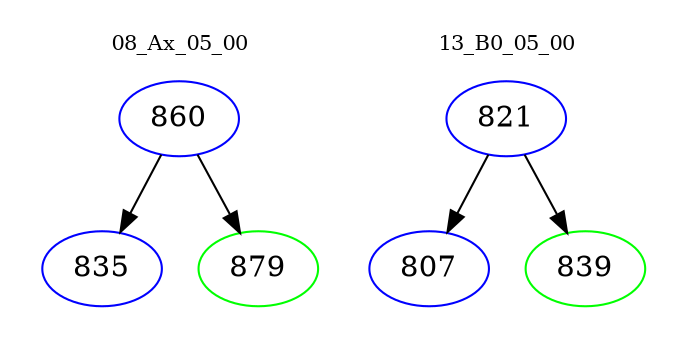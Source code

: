 digraph{
subgraph cluster_0 {
color = white
label = "08_Ax_05_00";
fontsize=10;
T0_860 [label="860", color="blue"]
T0_860 -> T0_835 [color="black"]
T0_835 [label="835", color="blue"]
T0_860 -> T0_879 [color="black"]
T0_879 [label="879", color="green"]
}
subgraph cluster_1 {
color = white
label = "13_B0_05_00";
fontsize=10;
T1_821 [label="821", color="blue"]
T1_821 -> T1_807 [color="black"]
T1_807 [label="807", color="blue"]
T1_821 -> T1_839 [color="black"]
T1_839 [label="839", color="green"]
}
}
